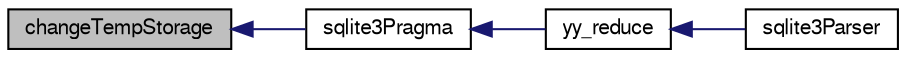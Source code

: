 digraph "changeTempStorage"
{
  edge [fontname="FreeSans",fontsize="10",labelfontname="FreeSans",labelfontsize="10"];
  node [fontname="FreeSans",fontsize="10",shape=record];
  rankdir="LR";
  Node38120 [label="changeTempStorage",height=0.2,width=0.4,color="black", fillcolor="grey75", style="filled", fontcolor="black"];
  Node38120 -> Node38121 [dir="back",color="midnightblue",fontsize="10",style="solid",fontname="FreeSans"];
  Node38121 [label="sqlite3Pragma",height=0.2,width=0.4,color="black", fillcolor="white", style="filled",URL="$sqlite3_8c.html#a111391370f58f8e6a6eca51fd34d62ed"];
  Node38121 -> Node38122 [dir="back",color="midnightblue",fontsize="10",style="solid",fontname="FreeSans"];
  Node38122 [label="yy_reduce",height=0.2,width=0.4,color="black", fillcolor="white", style="filled",URL="$sqlite3_8c.html#a7c419a9b25711c666a9a2449ef377f14"];
  Node38122 -> Node38123 [dir="back",color="midnightblue",fontsize="10",style="solid",fontname="FreeSans"];
  Node38123 [label="sqlite3Parser",height=0.2,width=0.4,color="black", fillcolor="white", style="filled",URL="$sqlite3_8c.html#a0327d71a5fabe0b6a343d78a2602e72a"];
}
